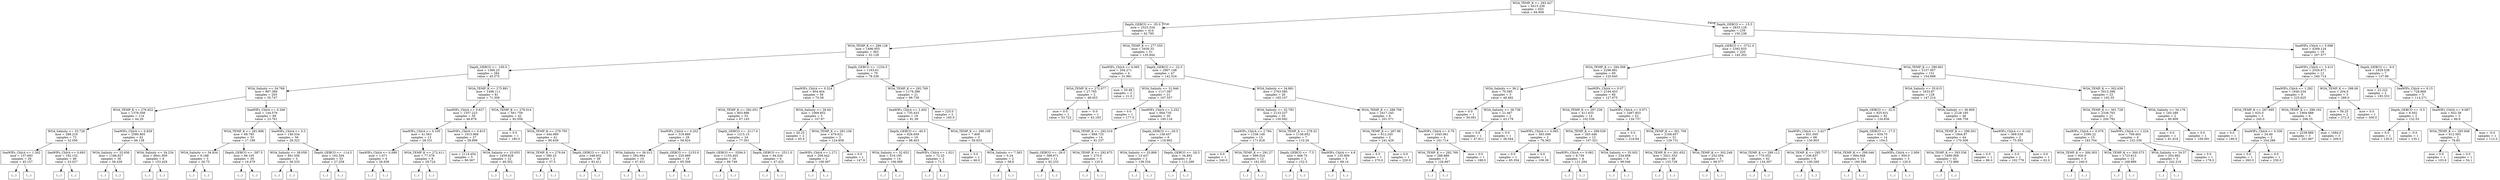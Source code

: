 digraph Tree {
node [shape=box] ;
0 [label="WOA_TEMP_K <= 293.427\nmse = 4415.236\nsamples = 653\nvalue = 94.958"] ;
1 [label="Depth_GEBCO <= -35.0\nmse = 2523.334\nsamples = 414\nvalue = 62.795"] ;
0 -> 1 [labeldistance=2.5, labelangle=45, headlabel="True"] ;
2 [label="WOA_TEMP_K <= 289.128\nmse = 1496.955\nsamples = 363\nvalue = 52.128"] ;
1 -> 2 ;
3 [label="Depth_GEBCO <= -100.0\nmse = 1360.23\nsamples = 284\nvalue = 45.375"] ;
2 -> 3 ;
4 [label="WOA_Salinity <= 34.768\nmse = 967.389\nsamples = 203\nvalue = 35.747"] ;
3 -> 4 ;
5 [label="WOA_TEMP_K <= 276.922\nmse = 1378.508\nsamples = 114\nvalue = 44.29"] ;
4 -> 5 ;
6 [label="WOA_Salinity <= 33.726\nmse = 288.216\nsamples = 72\nvalue = 32.056"] ;
5 -> 6 ;
7 [label="SeaWIFs_ChlrA <= 1.302\nmse = 137.693\nsamples = 26\nvalue = 45.157"] ;
6 -> 7 ;
8 [label="(...)"] ;
7 -> 8 ;
35 [label="(...)"] ;
7 -> 35 ;
50 [label="SeaWIFs_ChlrA <= 0.693\nmse = 192.152\nsamples = 46\nvalue = 23.027"] ;
6 -> 50 ;
51 [label="(...)"] ;
50 -> 51 ;
112 [label="(...)"] ;
50 -> 112 ;
139 [label="SeaWIFs_ChlrA <= 0.829\nmse = 2580.865\nsamples = 42\nvalue = 66.138"] ;
5 -> 139 ;
140 [label="WOA_Salinity <= 33.936\nmse = 1188.927\nsamples = 36\nvalue = 56.439"] ;
139 -> 140 ;
141 [label="(...)"] ;
140 -> 141 ;
162 [label="(...)"] ;
140 -> 162 ;
209 [label="WOA_Salinity <= 34.234\nmse = 6641.959\nsamples = 6\nvalue = 153.429"] ;
139 -> 209 ;
210 [label="(...)"] ;
209 -> 210 ;
217 [label="(...)"] ;
209 -> 217 ;
220 [label="SeaWIFs_ChlrA <= 0.266\nmse = 144.578\nsamples = 89\nvalue = 23.761"] ;
4 -> 220 ;
221 [label="WOA_TEMP_K <= 281.896\nmse = 68.785\nsamples = 33\nvalue = 17.199"] ;
220 -> 221 ;
222 [label="WOA_Salinity <= 34.934\nmse = 6.188\nsamples = 3\nvalue = 26.75"] ;
221 -> 222 ;
223 [label="(...)"] ;
222 -> 223 ;
224 [label="(...)"] ;
222 -> 224 ;
227 [label="Depth_GEBCO <= -397.5\nmse = 66.105\nsamples = 30\nvalue = 16.479"] ;
221 -> 227 ;
228 [label="(...)"] ;
227 -> 228 ;
241 [label="(...)"] ;
227 -> 241 ;
252 [label="SeaWIFs_ChlrA <= 0.3\nmse = 146.534\nsamples = 56\nvalue = 28.322"] ;
220 -> 252 ;
253 [label="WOA_Salinity <= 38.058\nmse = 491.556\nsamples = 3\nvalue = 56.333"] ;
252 -> 253 ;
254 [label="(...)"] ;
253 -> 254 ;
255 [label="(...)"] ;
253 -> 255 ;
256 [label="Depth_GEBCO <= -114.5\nmse = 102.504\nsamples = 53\nvalue = 27.258"] ;
252 -> 256 ;
257 [label="(...)"] ;
256 -> 257 ;
322 [label="(...)"] ;
256 -> 322 ;
327 [label="WOA_TEMP_K <= 275.891\nmse = 1496.111\nsamples = 81\nvalue = 71.309"] ;
3 -> 327 ;
328 [label="SeaWIFs_ChlrA <= 0.627\nmse = 1557.223\nsamples = 39\nvalue = 49.879"] ;
327 -> 328 ;
329 [label="SeaWIFs_ChlrA <= 0.105\nmse = 41.563\nsamples = 12\nvalue = 28.331"] ;
328 -> 329 ;
330 [label="SeaWIFs_ChlrA <= 0.089\nmse = 1.671\nsamples = 4\nvalue = 26.939"] ;
329 -> 330 ;
331 [label="(...)"] ;
330 -> 331 ;
332 [label="(...)"] ;
330 -> 332 ;
333 [label="WOA_TEMP_K <= 272.411\nmse = 77.578\nsamples = 8\nvalue = 29.724"] ;
329 -> 333 ;
334 [label="(...)"] ;
333 -> 334 ;
337 [label="(...)"] ;
333 -> 337 ;
338 [label="SeaWIFs_ChlrA <= 0.815\nmse = 1915.968\nsamples = 27\nvalue = 58.899"] ;
328 -> 338 ;
339 [label="mse = 2114.454\nsamples = 5\nvalue = 90.567"] ;
338 -> 339 ;
340 [label="WOA_Salinity <= 33.655\nmse = 1459.828\nsamples = 22\nvalue = 49.302"] ;
338 -> 340 ;
341 [label="(...)"] ;
340 -> 341 ;
348 [label="(...)"] ;
340 -> 348 ;
349 [label="WOA_TEMP_K <= 278.014\nmse = 561.759\nsamples = 42\nvalue = 92.058"] ;
327 -> 349 ;
350 [label="mse = 0.0\nsamples = 1\nvalue = 180.0"] ;
349 -> 350 ;
351 [label="WOA_TEMP_K <= 279.795\nmse = 444.069\nsamples = 41\nvalue = 90.639"] ;
349 -> 351 ;
352 [label="WOA_TEMP_K <= 279.04\nmse = 380.25\nsamples = 2\nvalue = 37.5"] ;
351 -> 352 ;
353 [label="(...)"] ;
352 -> 353 ;
354 [label="(...)"] ;
352 -> 354 ;
355 [label="Depth_GEBCO <= -43.5\nmse = 348.932\nsamples = 39\nvalue = 92.411"] ;
351 -> 355 ;
356 [label="(...)"] ;
355 -> 356 ;
395 [label="(...)"] ;
355 -> 395 ;
406 [label="Depth_GEBCO <= -1234.5\nmse = 1163.61\nsamples = 79\nvalue = 78.339"] ;
2 -> 406 ;
407 [label="SeaWIFs_ChlrA <= 0.524\nmse = 954.404\nsamples = 58\nvalue = 70.58"] ;
406 -> 407 ;
408 [label="WOA_TEMP_K <= 292.051\nmse = 803.896\nsamples = 53\nvalue = 67.145"] ;
407 -> 408 ;
409 [label="SeaWIFs_ChlrA <= 0.252\nmse = 319.889\nsamples = 29\nvalue = 58.924"] ;
408 -> 409 ;
410 [label="WOA_Salinity <= 36.012\nmse = 283.984\nsamples = 10\nvalue = 47.431"] ;
409 -> 410 ;
411 [label="(...)"] ;
410 -> 411 ;
416 [label="(...)"] ;
410 -> 416 ;
429 [label="Depth_GEBCO <= -2153.0\nmse = 225.689\nsamples = 19\nvalue = 65.309"] ;
409 -> 429 ;
430 [label="(...)"] ;
429 -> 430 ;
461 [label="(...)"] ;
429 -> 461 ;
462 [label="Depth_GEBCO <= -3117.0\nmse = 1215.15\nsamples = 24\nvalue = 77.301"] ;
408 -> 462 ;
463 [label="Depth_GEBCO <= -3294.0\nmse = 1155.403\nsamples = 18\nvalue = 89.749"] ;
462 -> 463 ;
464 [label="(...)"] ;
463 -> 464 ;
495 [label="(...)"] ;
463 -> 495 ;
498 [label="Depth_GEBCO <= -2511.0\nmse = 94.026\nsamples = 6\nvalue = 47.425"] ;
462 -> 498 ;
499 [label="(...)"] ;
498 -> 499 ;
502 [label="(...)"] ;
498 -> 502 ;
503 [label="WOA_Salinity <= 26.64\nmse = 1069.852\nsamples = 5\nvalue = 107.87"] ;
407 -> 503 ;
504 [label="mse = 20.25\nsamples = 2\nvalue = 65.4"] ;
503 -> 504 ;
505 [label="WOA_TEMP_K <= 291.106\nmse = 479.621\nsamples = 3\nvalue = 124.858"] ;
503 -> 505 ;
506 [label="SeaWIFs_ChlrA <= 1.271\nmse = 209.442\nsamples = 2\nvalue = 109.497"] ;
505 -> 506 ;
507 [label="(...)"] ;
506 -> 507 ;
508 [label="(...)"] ;
506 -> 508 ;
509 [label="mse = 0.0\nsamples = 1\nvalue = 147.9"] ;
505 -> 509 ;
510 [label="WOA_TEMP_K <= 292.769\nmse = 1178.386\nsamples = 21\nvalue = 96.739"] ;
406 -> 510 ;
511 [label="SeaWIFs_ChlrA <= 2.402\nmse = 735.433\nsamples = 19\nvalue = 91.39"] ;
510 -> 511 ;
512 [label="Depth_GEBCO <= -40.5\nmse = 626.659\nsamples = 16\nvalue = 98.403"] ;
511 -> 512 ;
513 [label="WOA_Salinity <= 32.652\nmse = 519.195\nsamples = 14\nvalue = 106.089"] ;
512 -> 513 ;
514 [label="(...)"] ;
513 -> 514 ;
515 [label="(...)"] ;
513 -> 515 ;
536 [label="SeaWIFs_ChlrA <= 1.021\nmse = 72.25\nsamples = 2\nvalue = 71.5"] ;
512 -> 536 ;
537 [label="(...)"] ;
536 -> 537 ;
538 [label="(...)"] ;
536 -> 538 ;
539 [label="WOA_TEMP_K <= 290.109\nmse = 7.806\nsamples = 3\nvalue = 59.833"] ;
511 -> 539 ;
540 [label="mse = 0.0\nsamples = 1\nvalue = 66.0"] ;
539 -> 540 ;
541 [label="WOA_Salinity <= 7.363\nmse = 0.24\nsamples = 2\nvalue = 58.6"] ;
539 -> 541 ;
542 [label="(...)"] ;
541 -> 542 ;
543 [label="(...)"] ;
541 -> 543 ;
544 [label="mse = 225.0\nsamples = 2\nvalue = 185.0"] ;
510 -> 544 ;
545 [label="WOA_TEMP_K <= 277.555\nmse = 3430.33\nsamples = 51\nvalue = 135.944"] ;
1 -> 545 ;
546 [label="SeaWIFs_ChlrA <= 6.065\nmse = 204.271\nsamples = 4\nvalue = 31.981"] ;
545 -> 546 ;
547 [label="WOA_TEMP_K <= 272.077\nmse = 27.765\nsamples = 2\nvalue = 48.453"] ;
546 -> 547 ;
548 [label="mse = 0.0\nsamples = 1\nvalue = 53.722"] ;
547 -> 548 ;
549 [label="mse = -0.0\nsamples = 1\nvalue = 43.183"] ;
547 -> 549 ;
550 [label="mse = 20.48\nsamples = 2\nvalue = 21.0"] ;
546 -> 550 ;
551 [label="Depth_GEBCO <= -22.5\nmse = 2907.148\nsamples = 47\nvalue = 142.524"] ;
545 -> 551 ;
552 [label="WOA_Salinity <= 31.846\nmse = 1117.087\nsamples = 21\nvalue = 107.557"] ;
551 -> 552 ;
553 [label="mse = 0.0\nsamples = 1\nvalue = 177.0"] ;
552 -> 553 ;
554 [label="SeaWIFs_ChlrA <= 2.252\nmse = 664.735\nsamples = 20\nvalue = 100.116"] ;
552 -> 554 ;
555 [label="WOA_TEMP_K <= 292.519\nmse = 668.725\nsamples = 14\nvalue = 91.237"] ;
554 -> 555 ;
556 [label="Depth_GEBCO <= -26.0\nmse = 388.671\nsamples = 11\nvalue = 82.233"] ;
555 -> 556 ;
557 [label="(...)"] ;
556 -> 557 ;
566 [label="(...)"] ;
556 -> 566 ;
573 [label="WOA_TEMP_K <= 292.675\nmse = 275.0\nsamples = 3\nvalue = 125.0"] ;
555 -> 573 ;
574 [label="(...)"] ;
573 -> 574 ;
575 [label="(...)"] ;
573 -> 575 ;
576 [label="Depth_GEBCO <= -29.5\nmse = 138.457\nsamples = 6\nvalue = 118.862"] ;
554 -> 576 ;
577 [label="WOA_Salinity <= 33.806\nmse = 13.437\nsamples = 2\nvalue = 138.334"] ;
576 -> 577 ;
578 [label="(...)"] ;
577 -> 578 ;
579 [label="(...)"] ;
577 -> 579 ;
580 [label="Depth_GEBCO <= -26.5\nmse = 34.892\nsamples = 4\nvalue = 113.299"] ;
576 -> 580 ;
581 [label="(...)"] ;
580 -> 581 ;
582 [label="(...)"] ;
580 -> 582 ;
585 [label="WOA_Salinity <= 34.881\nmse = 2763.585\nsamples = 26\nvalue = 165.107"] ;
551 -> 585 ;
586 [label="WOA_Salinity <= 32.793\nmse = 2133.237\nsamples = 20\nvalue = 150.092"] ;
585 -> 586 ;
587 [label="SeaWIFs_ChlrA <= 2.784\nmse = 1338.149\nsamples = 13\nvalue = 171.818"] ;
586 -> 587 ;
588 [label="mse = 0.0\nsamples = 1\nvalue = 240.0"] ;
587 -> 588 ;
589 [label="WOA_TEMP_K <= 291.27\nmse = 699.524\nsamples = 12\nvalue = 161.053"] ;
587 -> 589 ;
590 [label="(...)"] ;
589 -> 590 ;
609 [label="(...)"] ;
589 -> 609 ;
610 [label="WOA_TEMP_K <= 278.32\nmse = 1138.952\nsamples = 7\nvalue = 110.26"] ;
586 -> 610 ;
611 [label="Depth_GEBCO <= -7.5\nmse = 468.75\nsamples = 2\nvalue = 152.5"] ;
610 -> 611 ;
612 [label="(...)"] ;
611 -> 612 ;
613 [label="(...)"] ;
611 -> 613 ;
614 [label="SeaWIFs_ChlrA <= 4.8\nmse = 135.909\nsamples = 5\nvalue = 89.14"] ;
610 -> 614 ;
615 [label="(...)"] ;
614 -> 615 ;
620 [label="(...)"] ;
614 -> 620 ;
623 [label="WOA_TEMP_K <= 288.708\nmse = 2417.245\nsamples = 6\nvalue = 201.571"] ;
585 -> 623 ;
624 [label="WOA_TEMP_K <= 287.96\nmse = 612.245\nsamples = 2\nvalue = 241.429"] ;
623 -> 624 ;
625 [label="mse = 0.0\nsamples = 1\nvalue = 270.0"] ;
624 -> 625 ;
626 [label="mse = 0.0\nsamples = 1\nvalue = 220.0"] ;
624 -> 626 ;
627 [label="SeaWIFs_ChlrA <= 0.79\nmse = 1045.061\nsamples = 4\nvalue = 161.714"] ;
623 -> 627 ;
628 [label="WOA_TEMP_K <= 292.769\nmse = 288.889\nsamples = 3\nvalue = 126.667"] ;
627 -> 628 ;
629 [label="(...)"] ;
628 -> 629 ;
632 [label="(...)"] ;
628 -> 632 ;
633 [label="mse = 0.0\nsamples = 1\nvalue = 188.0"] ;
627 -> 633 ;
634 [label="Depth_GEBCO <= -15.5\nmse = 2833.128\nsamples = 239\nvalue = 150.238"] ;
0 -> 634 [labeldistance=2.5, labelangle=-45, headlabel="False"] ;
635 [label="Depth_GEBCO <= -3721.0\nmse = 2392.933\nsamples = 220\nvalue = 145.202"] ;
634 -> 635 ;
636 [label="WOA_TEMP_K <= 294.308\nmse = 2296.681\nsamples = 69\nvalue = 125.645"] ;
635 -> 636 ;
637 [label="WOA_Salinity <= 36.2\nmse = 70.585\nsamples = 3\nvalue = 48.482"] ;
636 -> 637 ;
638 [label="mse = 0.0\nsamples = 1\nvalue = 59.091"] ;
637 -> 638 ;
639 [label="WOA_Salinity <= 36.738\nmse = 21.467\nsamples = 2\nvalue = 43.178"] ;
637 -> 639 ;
640 [label="mse = 0.0\nsamples = 1\nvalue = 47.811"] ;
639 -> 640 ;
641 [label="mse = 0.0\nsamples = 1\nvalue = 38.544"] ;
639 -> 641 ;
642 [label="SeaWIFs_ChlrA <= 0.07\nmse = 2194.453\nsamples = 66\nvalue = 127.675"] ;
636 -> 642 ;
643 [label="WOA_TEMP_K <= 297.239\nmse = 411.633\nsamples = 14\nvalue = 102.536"] ;
642 -> 643 ;
644 [label="SeaWIFs_ChlrA <= 0.065\nmse = 363.599\nsamples = 2\nvalue = 76.363"] ;
643 -> 644 ;
645 [label="mse = 0.0\nsamples = 1\nvalue = 65.354"] ;
644 -> 645 ;
646 [label="mse = 0.0\nsamples = 1\nvalue = 109.39"] ;
644 -> 646 ;
647 [label="WOA_TEMP_K <= 299.039\nmse = 265.446\nsamples = 12\nvalue = 107.521"] ;
643 -> 647 ;
648 [label="SeaWIFs_ChlrA <= 0.062\nmse = 8.739\nsamples = 4\nvalue = 121.294"] ;
647 -> 648 ;
649 [label="(...)"] ;
648 -> 649 ;
654 [label="(...)"] ;
648 -> 654 ;
655 [label="WOA_Salinity <= 35.002\nmse = 234.858\nsamples = 8\nvalue = 99.046"] ;
647 -> 655 ;
656 [label="(...)"] ;
655 -> 656 ;
659 [label="(...)"] ;
655 -> 659 ;
670 [label="SeaWIFs_ChlrA <= 0.071\nmse = 2467.853\nsamples = 52\nvalue = 134.737"] ;
642 -> 670 ;
671 [label="mse = 0.0\nsamples = 1\nvalue = 218.84"] ;
670 -> 671 ;
672 [label="WOA_TEMP_K <= 301.709\nmse = 2168.657\nsamples = 51\nvalue = 129.731"] ;
670 -> 672 ;
673 [label="WOA_TEMP_K <= 301.652\nmse = 2021.552\nsamples = 48\nvalue = 133.728"] ;
672 -> 673 ;
674 [label="(...)"] ;
673 -> 674 ;
761 [label="(...)"] ;
673 -> 761 ;
766 [label="WOA_TEMP_K <= 302.248\nmse = 252.054\nsamples = 3\nvalue = 66.577"] ;
672 -> 766 ;
767 [label="(...)"] ;
766 -> 767 ;
770 [label="(...)"] ;
766 -> 770 ;
771 [label="WOA_TEMP_K <= 299.691\nmse = 2157.007\nsamples = 151\nvalue = 154.898"] ;
635 -> 771 ;
772 [label="WOA_Salinity <= 35.615\nmse = 1633.87\nsamples = 128\nvalue = 147.214"] ;
771 -> 772 ;
773 [label="Depth_GEBCO <= -32.5\nmse = 925.631\nsamples = 82\nvalue = 134.836"] ;
772 -> 773 ;
774 [label="SeaWIFs_ChlrA <= 3.427\nmse = 831.005\nsamples = 68\nvalue = 130.903"] ;
773 -> 774 ;
775 [label="WOA_TEMP_K <= 299.112\nmse = 770.052\nsamples = 62\nvalue = 134.307"] ;
774 -> 775 ;
776 [label="(...)"] ;
775 -> 776 ;
871 [label="(...)"] ;
775 -> 871 ;
878 [label="WOA_TEMP_K <= 295.717\nmse = 336.837\nsamples = 6\nvalue = 100.269"] ;
774 -> 878 ;
879 [label="(...)"] ;
878 -> 879 ;
880 [label="(...)"] ;
878 -> 880 ;
883 [label="Depth_GEBCO <= -17.5\nmse = 934.75\nsamples = 14\nvalue = 154.5"] ;
773 -> 883 ;
884 [label="WOA_TEMP_K <= 299.046\nmse = 684.948\nsamples = 11\nvalue = 160.588"] ;
883 -> 884 ;
885 [label="(...)"] ;
884 -> 885 ;
896 [label="(...)"] ;
884 -> 896 ;
899 [label="SeaWIFs_ChlrA <= 2.009\nmse = 950.0\nsamples = 3\nvalue = 120.0"] ;
883 -> 899 ;
900 [label="(...)"] ;
899 -> 900 ;
901 [label="(...)"] ;
899 -> 901 ;
904 [label="WOA_Salinity <= 36.909\nmse = 2128.195\nsamples = 46\nvalue = 166.759"] ;
772 -> 904 ;
905 [label="WOA_TEMP_K <= 299.301\nmse = 1844.87\nsamples = 44\nvalue = 170.506"] ;
904 -> 905 ;
906 [label="WOA_TEMP_K <= 293.536\nmse = 1690.009\nsamples = 43\nvalue = 172.886"] ;
905 -> 906 ;
907 [label="(...)"] ;
906 -> 907 ;
908 [label="(...)"] ;
906 -> 908 ;
955 [label="mse = 0.0\nsamples = 1\nvalue = 86.0"] ;
905 -> 955 ;
956 [label="SeaWIFs_ChlrA <= 0.142\nmse = 369.538\nsamples = 2\nvalue = 75.593"] ;
904 -> 956 ;
957 [label="mse = 0.0\nsamples = 1\nvalue = 102.779"] ;
956 -> 957 ;
958 [label="mse = 0.0\nsamples = 1\nvalue = 62.0"] ;
956 -> 958 ;
959 [label="WOA_TEMP_K <= 302.639\nmse = 3013.398\nsamples = 23\nvalue = 192.55"] ;
771 -> 959 ;
960 [label="WOA_TEMP_K <= 301.728\nmse = 2338.763\nsamples = 21\nvalue = 200.792"] ;
959 -> 960 ;
961 [label="SeaWIFs_ChlrA <= 0.079\nmse = 2390.22\nsamples = 15\nvalue = 183.704"] ;
960 -> 961 ;
962 [label="WOA_TEMP_K <= 300.303\nmse = 920.0\nsamples = 3\nvalue = 240.0"] ;
961 -> 962 ;
963 [label="(...)"] ;
962 -> 963 ;
964 [label="(...)"] ;
962 -> 964 ;
965 [label="WOA_TEMP_K <= 300.575\nmse = 1723.615\nsamples = 12\nvalue = 168.889"] ;
961 -> 965 ;
966 [label="(...)"] ;
965 -> 966 ;
971 [label="(...)"] ;
965 -> 971 ;
978 [label="SeaWIFs_ChlrA <= 1.224\nmse = 709.463\nsamples = 6\nvalue = 232.339"] ;
960 -> 978 ;
979 [label="WOA_Salinity <= 34.57\nmse = 203.992\nsamples = 5\nvalue = 242.219"] ;
978 -> 979 ;
980 [label="(...)"] ;
979 -> 980 ;
985 [label="(...)"] ;
979 -> 985 ;
988 [label="mse = 0.0\nsamples = 1\nvalue = 178.0"] ;
978 -> 988 ;
989 [label="WOA_Salinity <= 34.176\nmse = 165.289\nsamples = 2\nvalue = 90.909"] ;
959 -> 989 ;
990 [label="mse = 0.0\nsamples = 1\nvalue = 81.818"] ;
989 -> 990 ;
991 [label="mse = 0.0\nsamples = 1\nvalue = 109.091"] ;
989 -> 991 ;
992 [label="SeaWIFs_ChlrA <= 5.098\nmse = 4269.124\nsamples = 19\nvalue = 207.577"] ;
634 -> 992 ;
993 [label="SeaWIFs_ChlrA <= 3.413\nmse = 2026.871\nsamples = 12\nvalue = 240.714"] ;
992 -> 993 ;
994 [label="SeaWIFs_ChlrA <= 1.292\nmse = 1640.234\nsamples = 9\nvalue = 225.625"] ;
993 -> 994 ;
995 [label="WOA_TEMP_K <= 297.695\nmse = 625.0\nsamples = 3\nvalue = 245.0"] ;
994 -> 995 ;
996 [label="mse = 0.0\nsamples = 1\nvalue = 180.0"] ;
995 -> 996 ;
997 [label="SeaWIFs_ChlrA <= 0.336\nmse = 24.49\nsamples = 2\nvalue = 254.286"] ;
995 -> 997 ;
998 [label="mse = 0.0\nsamples = 1\nvalue = 260.0"] ;
997 -> 998 ;
999 [label="mse = 0.0\nsamples = 1\nvalue = 250.0"] ;
997 -> 999 ;
1000 [label="WOA_TEMP_K <= 298.162\nmse = 1904.688\nsamples = 6\nvalue = 206.25"] ;
994 -> 1000 ;
1001 [label="mse = 2238.889\nsamples = 3\nvalue = 201.667"] ;
1000 -> 1001 ;
1002 [label="mse = 1684.0\nsamples = 3\nvalue = 209.0"] ;
1000 -> 1002 ;
1003 [label="WOA_TEMP_K <= 298.06\nmse = 204.0\nsamples = 3\nvalue = 289.0"] ;
993 -> 1003 ;
1004 [label="mse = 56.25\nsamples = 2\nvalue = 272.5"] ;
1003 -> 1004 ;
1005 [label="mse = 0.0\nsamples = 1\nvalue = 300.0"] ;
1003 -> 1005 ;
1006 [label="Depth_GEBCO <= -9.0\nmse = 1829.539\nsamples = 7\nvalue = 137.99"] ;
992 -> 1006 ;
1007 [label="mse = 22.222\nsamples = 2\nvalue = 193.333"] ;
1006 -> 1007 ;
1008 [label="SeaWIFs_ChlrA <= 8.15\nmse = 728.868\nsamples = 5\nvalue = 114.271"] ;
1006 -> 1008 ;
1009 [label="Depth_GEBCO <= -5.5\nmse = 6.502\nsamples = 2\nvalue = 132.55"] ;
1008 -> 1009 ;
1010 [label="mse = 0.0\nsamples = 1\nvalue = 130.0"] ;
1009 -> 1010 ;
1011 [label="mse = -0.0\nsamples = 1\nvalue = 135.1"] ;
1009 -> 1011 ;
1012 [label="SeaWIFs_ChlrA <= 9.087\nmse = 652.58\nsamples = 3\nvalue = 89.9"] ;
1008 -> 1012 ;
1013 [label="WOA_TEMP_K <= 295.948\nmse = 612.563\nsamples = 2\nvalue = 78.85"] ;
1012 -> 1013 ;
1014 [label="mse = 0.0\nsamples = 1\nvalue = 103.6"] ;
1013 -> 1014 ;
1015 [label="mse = 0.0\nsamples = 1\nvalue = 54.1"] ;
1013 -> 1015 ;
1016 [label="mse = -0.0\nsamples = 1\nvalue = 112.0"] ;
1012 -> 1016 ;
}